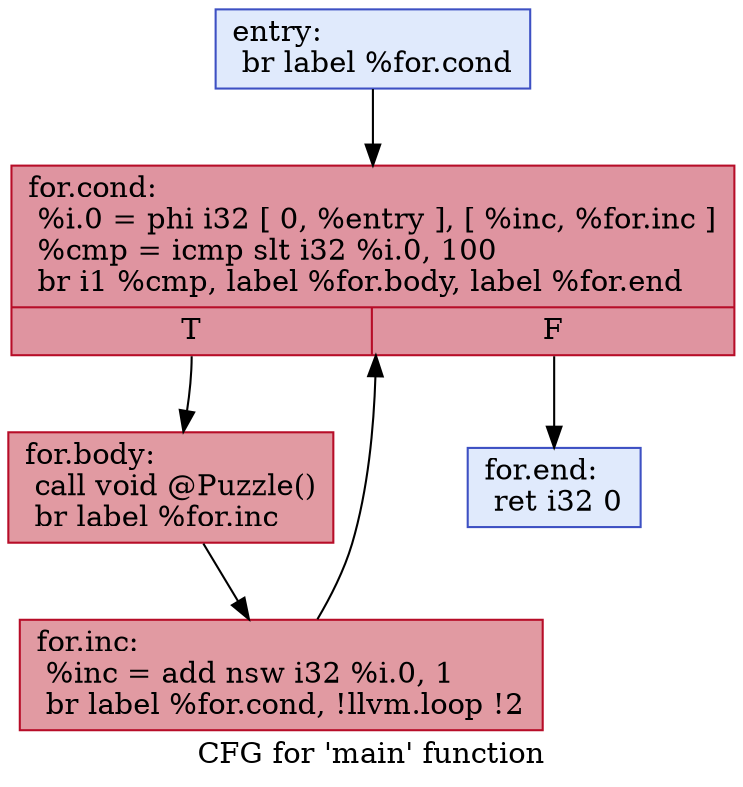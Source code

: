 digraph "CFG for 'main' function" {
	label="CFG for 'main' function";

	Node0x5654d0fd4c60 [shape=record,color="#3d50c3ff", style=filled, fillcolor="#b9d0f970",label="{entry:\l  br label %for.cond\l}"];
	Node0x5654d0fd4c60 -> Node0x5654d0fc9880;
	Node0x5654d0fc9880 [shape=record,color="#b70d28ff", style=filled, fillcolor="#b70d2870",label="{for.cond:                                         \l  %i.0 = phi i32 [ 0, %entry ], [ %inc, %for.inc ]\l  %cmp = icmp slt i32 %i.0, 100\l  br i1 %cmp, label %for.body, label %for.end\l|{<s0>T|<s1>F}}"];
	Node0x5654d0fc9880:s0 -> Node0x5654d0fc98d0;
	Node0x5654d0fc9880:s1 -> Node0x5654d0fc9970;
	Node0x5654d0fc98d0 [shape=record,color="#b70d28ff", style=filled, fillcolor="#bb1b2c70",label="{for.body:                                         \l  call void @Puzzle()\l  br label %for.inc\l}"];
	Node0x5654d0fc98d0 -> Node0x5654d0fc9920;
	Node0x5654d0fc9920 [shape=record,color="#b70d28ff", style=filled, fillcolor="#bb1b2c70",label="{for.inc:                                          \l  %inc = add nsw i32 %i.0, 1\l  br label %for.cond, !llvm.loop !2\l}"];
	Node0x5654d0fc9920 -> Node0x5654d0fc9880;
	Node0x5654d0fc9970 [shape=record,color="#3d50c3ff", style=filled, fillcolor="#b9d0f970",label="{for.end:                                          \l  ret i32 0\l}"];
}
